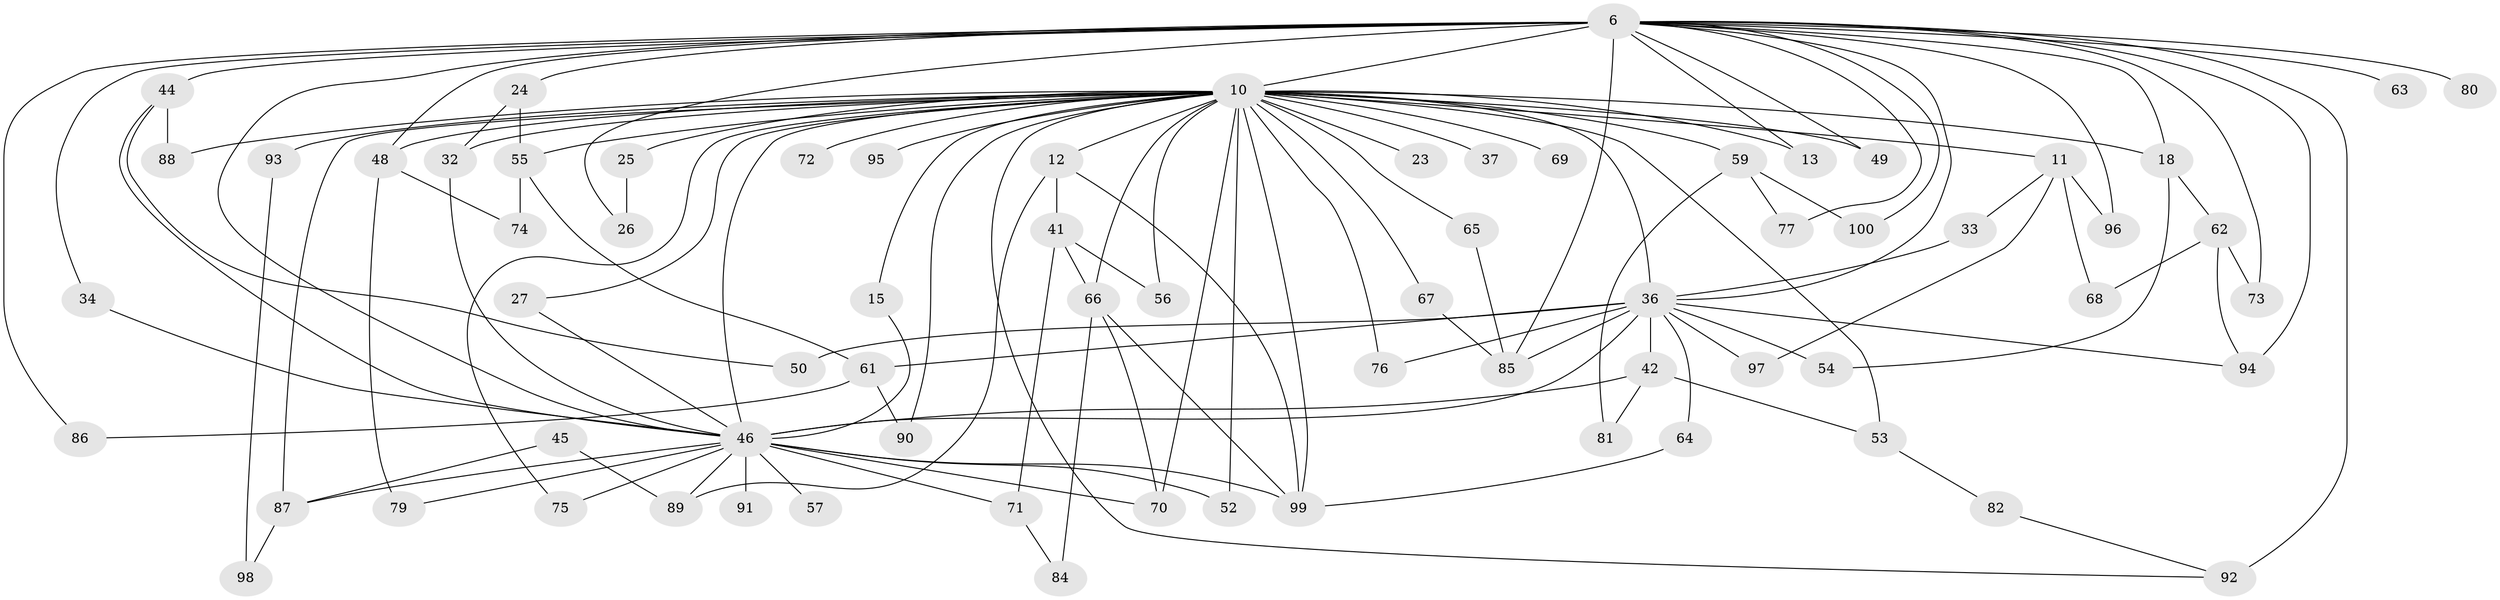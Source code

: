 // original degree distribution, {22: 0.03, 15: 0.01, 19: 0.01, 20: 0.02, 16: 0.01, 24: 0.02, 6: 0.04, 5: 0.02, 2: 0.53, 3: 0.18, 4: 0.13}
// Generated by graph-tools (version 1.1) at 2025/46/03/04/25 21:46:24]
// undirected, 70 vertices, 126 edges
graph export_dot {
graph [start="1"]
  node [color=gray90,style=filled];
  6 [super="+1"];
  10 [super="+8+9"];
  11;
  12;
  13;
  15;
  18;
  23;
  24;
  25;
  26;
  27;
  32 [super="+29"];
  33;
  34;
  36 [super="+5"];
  37;
  41;
  42 [super="+38"];
  44 [super="+16"];
  45;
  46 [super="+20+4"];
  48;
  49;
  50;
  52;
  53;
  54;
  55 [super="+51"];
  56;
  57;
  59 [super="+21"];
  61;
  62;
  63;
  64;
  65;
  66 [super="+14+30+19"];
  67;
  68;
  69;
  70 [super="+39"];
  71;
  72;
  73;
  74;
  75;
  76 [super="+47"];
  77;
  79;
  80;
  81;
  82;
  84;
  85 [super="+60+83"];
  86;
  87 [super="+35"];
  88;
  89 [super="+31"];
  90;
  91;
  92 [super="+78"];
  93;
  94 [super="+58"];
  95;
  96;
  97;
  98;
  99 [super="+43"];
  100 [super="+40"];
  6 -- 10 [weight=8];
  6 -- 13;
  6 -- 24 [weight=2];
  6 -- 26;
  6 -- 34;
  6 -- 44 [weight=2];
  6 -- 49;
  6 -- 63 [weight=2];
  6 -- 77;
  6 -- 80 [weight=2];
  6 -- 94 [weight=2];
  6 -- 73;
  6 -- 18;
  6 -- 86;
  6 -- 92 [weight=2];
  6 -- 96;
  6 -- 100 [weight=2];
  6 -- 46 [weight=5];
  6 -- 48;
  6 -- 85 [weight=2];
  6 -- 36 [weight=4];
  10 -- 11 [weight=2];
  10 -- 18;
  10 -- 36 [weight=9];
  10 -- 48;
  10 -- 49;
  10 -- 72 [weight=2];
  10 -- 76 [weight=2];
  10 -- 88;
  10 -- 66 [weight=5];
  10 -- 69 [weight=2];
  10 -- 87 [weight=2];
  10 -- 23 [weight=2];
  10 -- 25;
  10 -- 90;
  10 -- 92;
  10 -- 95;
  10 -- 37 [weight=2];
  10 -- 55 [weight=2];
  10 -- 65;
  10 -- 67;
  10 -- 12 [weight=2];
  10 -- 13;
  10 -- 75;
  10 -- 15;
  10 -- 27;
  10 -- 93 [weight=2];
  10 -- 52;
  10 -- 53;
  10 -- 56;
  10 -- 59 [weight=3];
  10 -- 46 [weight=9];
  10 -- 99;
  10 -- 32;
  10 -- 70;
  11 -- 33;
  11 -- 68;
  11 -- 96;
  11 -- 97;
  12 -- 41;
  12 -- 89;
  12 -- 99;
  15 -- 46;
  18 -- 54;
  18 -- 62;
  24 -- 55;
  24 -- 32;
  25 -- 26;
  27 -- 46;
  32 -- 46;
  33 -- 36;
  34 -- 46;
  36 -- 64;
  36 -- 97;
  36 -- 76;
  36 -- 50;
  36 -- 85 [weight=2];
  36 -- 54;
  36 -- 61;
  36 -- 94;
  36 -- 46 [weight=4];
  36 -- 42;
  41 -- 56;
  41 -- 71;
  41 -- 66;
  42 -- 53;
  42 -- 46;
  42 -- 81;
  44 -- 50;
  44 -- 88;
  44 -- 46;
  45 -- 89;
  45 -- 87;
  46 -- 71;
  46 -- 75;
  46 -- 79;
  46 -- 87;
  46 -- 89 [weight=2];
  46 -- 91 [weight=2];
  46 -- 99 [weight=2];
  46 -- 52;
  46 -- 57 [weight=2];
  46 -- 70;
  48 -- 74;
  48 -- 79;
  53 -- 82;
  55 -- 74;
  55 -- 61;
  59 -- 81;
  59 -- 100;
  59 -- 77;
  61 -- 86;
  61 -- 90;
  62 -- 68;
  62 -- 73;
  62 -- 94;
  64 -- 99;
  65 -- 85;
  66 -- 70;
  66 -- 84;
  66 -- 99;
  67 -- 85;
  71 -- 84;
  82 -- 92;
  87 -- 98;
  93 -- 98;
}
